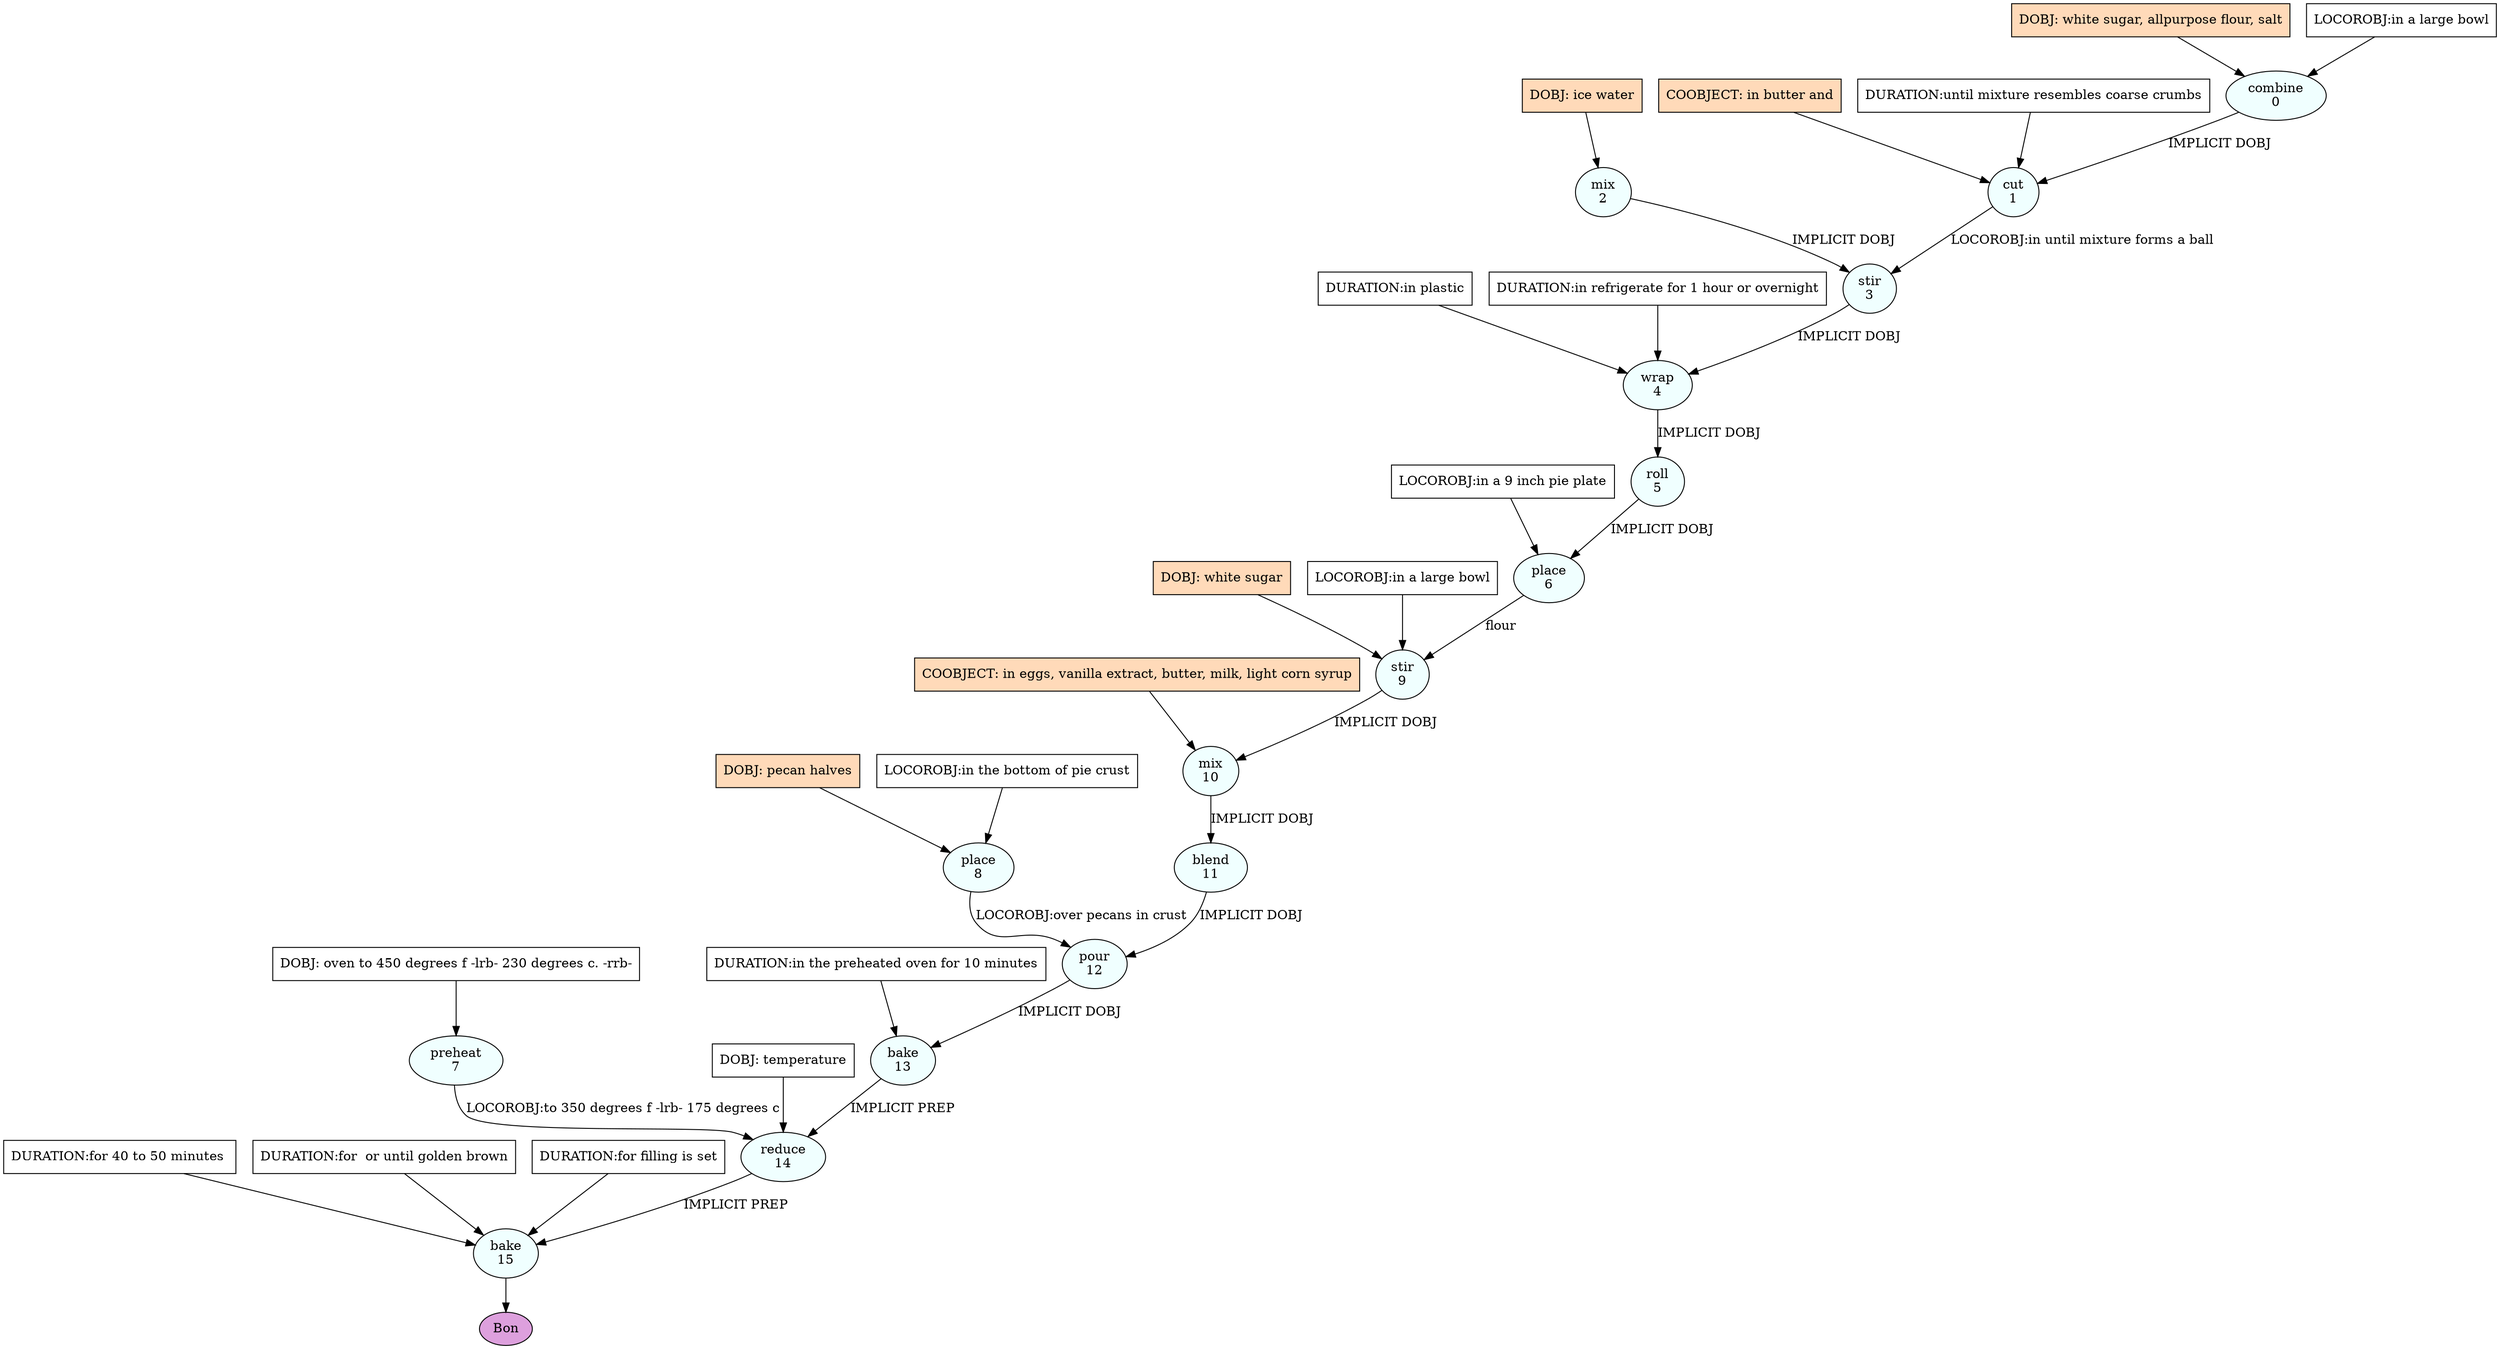 digraph recipe {
E0[label="combine
0", shape=oval, style=filled, fillcolor=azure]
E1[label="cut
1", shape=oval, style=filled, fillcolor=azure]
E2[label="mix
2", shape=oval, style=filled, fillcolor=azure]
E3[label="stir
3", shape=oval, style=filled, fillcolor=azure]
E4[label="wrap
4", shape=oval, style=filled, fillcolor=azure]
E5[label="roll
5", shape=oval, style=filled, fillcolor=azure]
E6[label="place
6", shape=oval, style=filled, fillcolor=azure]
E7[label="preheat
7", shape=oval, style=filled, fillcolor=azure]
E8[label="place
8", shape=oval, style=filled, fillcolor=azure]
E9[label="stir
9", shape=oval, style=filled, fillcolor=azure]
E10[label="mix
10", shape=oval, style=filled, fillcolor=azure]
E11[label="blend
11", shape=oval, style=filled, fillcolor=azure]
E12[label="pour
12", shape=oval, style=filled, fillcolor=azure]
E13[label="bake
13", shape=oval, style=filled, fillcolor=azure]
E14[label="reduce
14", shape=oval, style=filled, fillcolor=azure]
E15[label="bake
15", shape=oval, style=filled, fillcolor=azure]
D8[label="DOBJ: pecan halves", shape=box, style=filled, fillcolor=peachpuff]
D8 -> E8
P8_0[label="LOCOROBJ:in the bottom of pie crust", shape=box, style=filled, fillcolor=white]
P8_0 -> E8
D7[label="DOBJ: oven to 450 degrees f -lrb- 230 degrees c. -rrb-", shape=box, style=filled, fillcolor=white]
D7 -> E7
D0[label="DOBJ: white sugar, allpurpose flour, salt", shape=box, style=filled, fillcolor=peachpuff]
D0 -> E0
P0_0[label="LOCOROBJ:in a large bowl", shape=box, style=filled, fillcolor=white]
P0_0 -> E0
D2[label="DOBJ: ice water", shape=box, style=filled, fillcolor=peachpuff]
D2 -> E2
E0 -> E1 [label="IMPLICIT DOBJ"]
P1_0_ing[label="COOBJECT: in butter and", shape=box, style=filled, fillcolor=peachpuff]
P1_0_ing -> E1
P1_1_0[label="DURATION:until mixture resembles coarse crumbs", shape=box, style=filled, fillcolor=white]
P1_1_0 -> E1
E2 -> E3 [label="IMPLICIT DOBJ"]
E1 -> E3 [label="LOCOROBJ:in until mixture forms a ball"]
E3 -> E4 [label="IMPLICIT DOBJ"]
P4_0_0[label="DURATION:in plastic", shape=box, style=filled, fillcolor=white]
P4_0_0 -> E4
P4_0_1[label="DURATION:in refrigerate for 1 hour or overnight", shape=box, style=filled, fillcolor=white]
P4_0_1 -> E4
E4 -> E5 [label="IMPLICIT DOBJ"]
E5 -> E6 [label="IMPLICIT DOBJ"]
P6_0_0[label="LOCOROBJ:in a 9 inch pie plate", shape=box, style=filled, fillcolor=white]
P6_0_0 -> E6
D9_ing[label="DOBJ: white sugar", shape=box, style=filled, fillcolor=peachpuff]
D9_ing -> E9
E6 -> E9 [label="flour"]
P9_0_0[label="LOCOROBJ:in a large bowl", shape=box, style=filled, fillcolor=white]
P9_0_0 -> E9
E9 -> E10 [label="IMPLICIT DOBJ"]
P10_0_ing[label="COOBJECT: in eggs, vanilla extract, butter, milk, light corn syrup", shape=box, style=filled, fillcolor=peachpuff]
P10_0_ing -> E10
E10 -> E11 [label="IMPLICIT DOBJ"]
E11 -> E12 [label="IMPLICIT DOBJ"]
E8 -> E12 [label="LOCOROBJ:over pecans in crust"]
E12 -> E13 [label="IMPLICIT DOBJ"]
P13_0_0[label="DURATION:in the preheated oven for 10 minutes", shape=box, style=filled, fillcolor=white]
P13_0_0 -> E13
D14_0[label="DOBJ: temperature", shape=box, style=filled, fillcolor=white]
D14_0 -> E14
E13 -> E14 [label="IMPLICIT PREP"]
E7 -> E14 [label="LOCOROBJ:to 350 degrees f -lrb- 175 degrees c"]
E14 -> E15 [label="IMPLICIT PREP"]
P15_1_0[label="DURATION:for 40 to 50 minutes ", shape=box, style=filled, fillcolor=white]
P15_1_0 -> E15
P15_1_1[label="DURATION:for  or until golden brown", shape=box, style=filled, fillcolor=white]
P15_1_1 -> E15
P15_1_2[label="DURATION:for filling is set", shape=box, style=filled, fillcolor=white]
P15_1_2 -> E15
EOR[label="Bon", shape=oval, style=filled, fillcolor=plum]
E15 -> EOR
}
